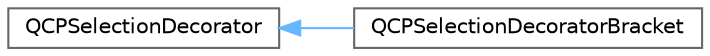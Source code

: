 digraph "Graphical Class Hierarchy"
{
 // LATEX_PDF_SIZE
  bgcolor="transparent";
  edge [fontname=Helvetica,fontsize=10,labelfontname=Helvetica,labelfontsize=10];
  node [fontname=Helvetica,fontsize=10,shape=box,height=0.2,width=0.4];
  rankdir="LR";
  Node0 [id="Node000000",label="QCPSelectionDecorator",height=0.2,width=0.4,color="grey40", fillcolor="white", style="filled",URL="$d6/dbd/classQCPSelectionDecorator.html",tooltip=" "];
  Node0 -> Node1 [id="edge63_Node000000_Node000001",dir="back",color="steelblue1",style="solid",tooltip=" "];
  Node1 [id="Node000001",label="QCPSelectionDecoratorBracket",height=0.2,width=0.4,color="grey40", fillcolor="white", style="filled",URL="$d0/d8f/classQCPSelectionDecoratorBracket.html",tooltip=" "];
}

